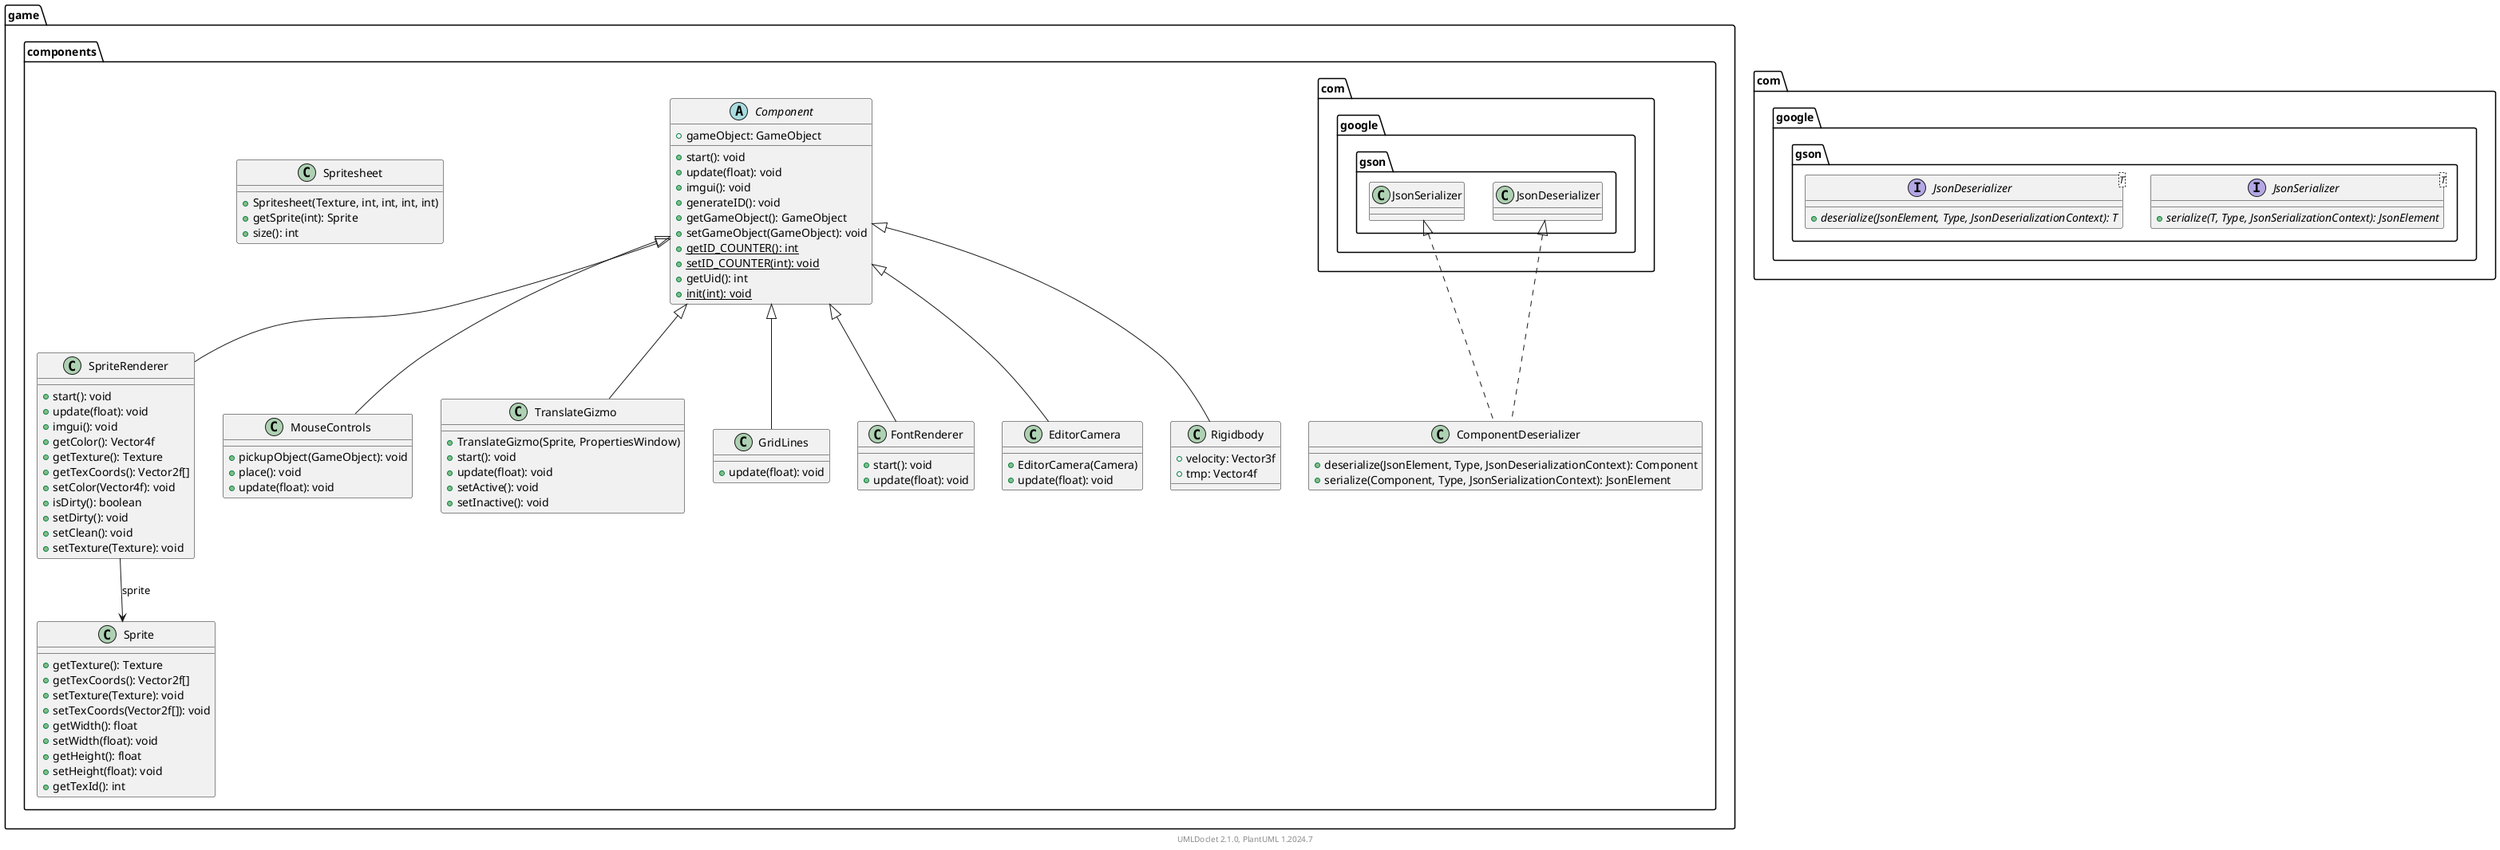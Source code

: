 @startuml
    namespace game.components {

        class SpriteRenderer [[SpriteRenderer.html]] {
            +start(): void
            +update(float): void
            +imgui(): void
            +getColor(): Vector4f
            +getTexture(): Texture
            +getTexCoords(): Vector2f[]
            +setColor(Vector4f): void
            +isDirty(): boolean
            +setDirty(): void
            +setClean(): void
            +setTexture(Texture): void
        }

        class MouseControls [[MouseControls.html]] {
            +pickupObject(GameObject): void
            +place(): void
            +update(float): void
        }

        class Sprite [[Sprite.html]] {
            +getTexture(): Texture
            +getTexCoords(): Vector2f[]
            +setTexture(Texture): void
            +setTexCoords(Vector2f[]): void
            +getWidth(): float
            +setWidth(float): void
            +getHeight(): float
            +setHeight(float): void
            +getTexId(): int
        }

        class TranslateGizmo [[TranslateGizmo.html]] {
            +TranslateGizmo(Sprite, PropertiesWindow)
            +start(): void
            +update(float): void
            +setActive(): void
            +setInactive(): void
        }

        class ComponentDeserializer [[ComponentDeserializer.html]] {
            +deserialize(JsonElement, Type, JsonDeserializationContext): Component
            +serialize(Component, Type, JsonSerializationContext): JsonElement
        }

        abstract class Component [[Component.html]] {
            +gameObject: GameObject
            +start(): void
            +update(float): void
            +imgui(): void
            +generateID(): void
            +getGameObject(): GameObject
            +setGameObject(GameObject): void
            {static} +getID_COUNTER(): int
            {static} +setID_COUNTER(int): void
            +getUid(): int
            {static} +init(int): void
        }

        class Spritesheet [[Spritesheet.html]] {
            +Spritesheet(Texture, int, int, int, int)
            +getSprite(int): Sprite
            +size(): int
        }

        class GridLines [[GridLines.html]] {
            +update(float): void
        }

        class FontRenderer [[FontRenderer.html]] {
            +start(): void
            +update(float): void
        }

        class EditorCamera [[EditorCamera.html]] {
            +EditorCamera(Camera)
            +update(float): void
        }

        class Rigidbody [[Rigidbody.html]] {
            +velocity: Vector3f
            +tmp: Vector4f
        }

        Component <|-- SpriteRenderer
        SpriteRenderer --> Sprite: sprite
        Component <|-- MouseControls
        Component <|-- TranslateGizmo
        com.google.gson.JsonSerializer <|.. ComponentDeserializer
        com.google.gson.JsonDeserializer <|.. ComponentDeserializer
        Component <|-- GridLines
        Component <|-- FontRenderer
        Component <|-- EditorCamera
        Component <|-- Rigidbody
    }

    namespace com.google.gson {
        interface JsonSerializer<T> {
            {abstract} +serialize(T, Type, JsonSerializationContext): JsonElement
        }
        interface JsonDeserializer<T> {
            {abstract} +deserialize(JsonElement, Type, JsonDeserializationContext): T
        }
    }

    center footer UMLDoclet 2.1.0, PlantUML %version()
@enduml
